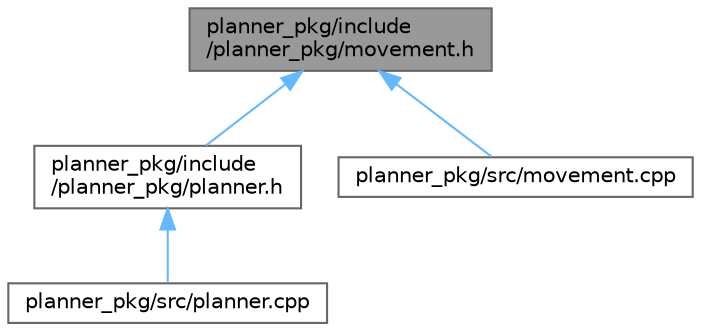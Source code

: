 digraph "planner_pkg/include/planner_pkg/movement.h"
{
 // LATEX_PDF_SIZE
  bgcolor="transparent";
  edge [fontname=Helvetica,fontsize=10,labelfontname=Helvetica,labelfontsize=10];
  node [fontname=Helvetica,fontsize=10,shape=box,height=0.2,width=0.4];
  Node1 [id="Node000001",label="planner_pkg/include\l/planner_pkg/movement.h",height=0.2,width=0.4,color="gray40", fillcolor="grey60", style="filled", fontcolor="black",tooltip=" "];
  Node1 -> Node2 [id="edge1_Node000001_Node000002",dir="back",color="steelblue1",style="solid",tooltip=" "];
  Node2 [id="Node000002",label="planner_pkg/include\l/planner_pkg/planner.h",height=0.2,width=0.4,color="grey40", fillcolor="white", style="filled",URL="$planner_8h.html",tooltip=" "];
  Node2 -> Node3 [id="edge2_Node000002_Node000003",dir="back",color="steelblue1",style="solid",tooltip=" "];
  Node3 [id="Node000003",label="planner_pkg/src/planner.cpp",height=0.2,width=0.4,color="grey40", fillcolor="white", style="filled",URL="$planner_8cpp.html",tooltip="Main function and planning of the movement based on the messages received from the vision; also gette..."];
  Node1 -> Node4 [id="edge3_Node000001_Node000004",dir="back",color="steelblue1",style="solid",tooltip=" "];
  Node4 [id="Node000004",label="planner_pkg/src/movement.cpp",height=0.2,width=0.4,color="grey40", fillcolor="white", style="filled",URL="$movement_8cpp.html",tooltip="Functions in this file are used to calculate the trajectory based on quaternions and velocities of th..."];
}
